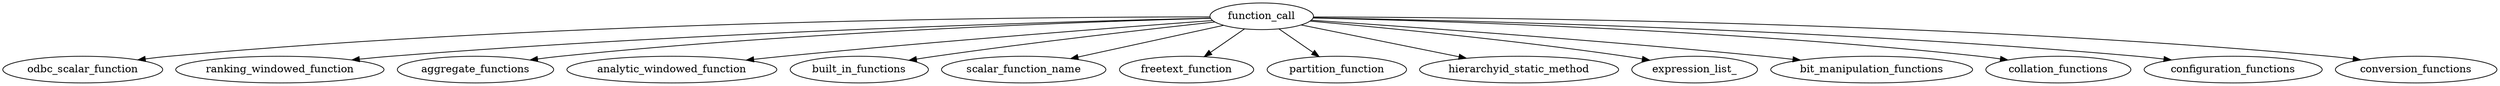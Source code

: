 digraph {

  function_call

  function_call -> odbc_scalar_function

  function_call -> ranking_windowed_function
  function_call -> aggregate_functions
  function_call -> analytic_windowed_function
  function_call -> built_in_functions
  function_call -> scalar_function_name
  function_call -> freetext_function
  function_call -> partition_function
  function_call -> hierarchyid_static_method
  function_call -> expression_list_
  function_call -> bit_manipulation_functions
  function_call -> collation_functions
  function_call -> configuration_functions
  function_call -> conversion_functions
}
